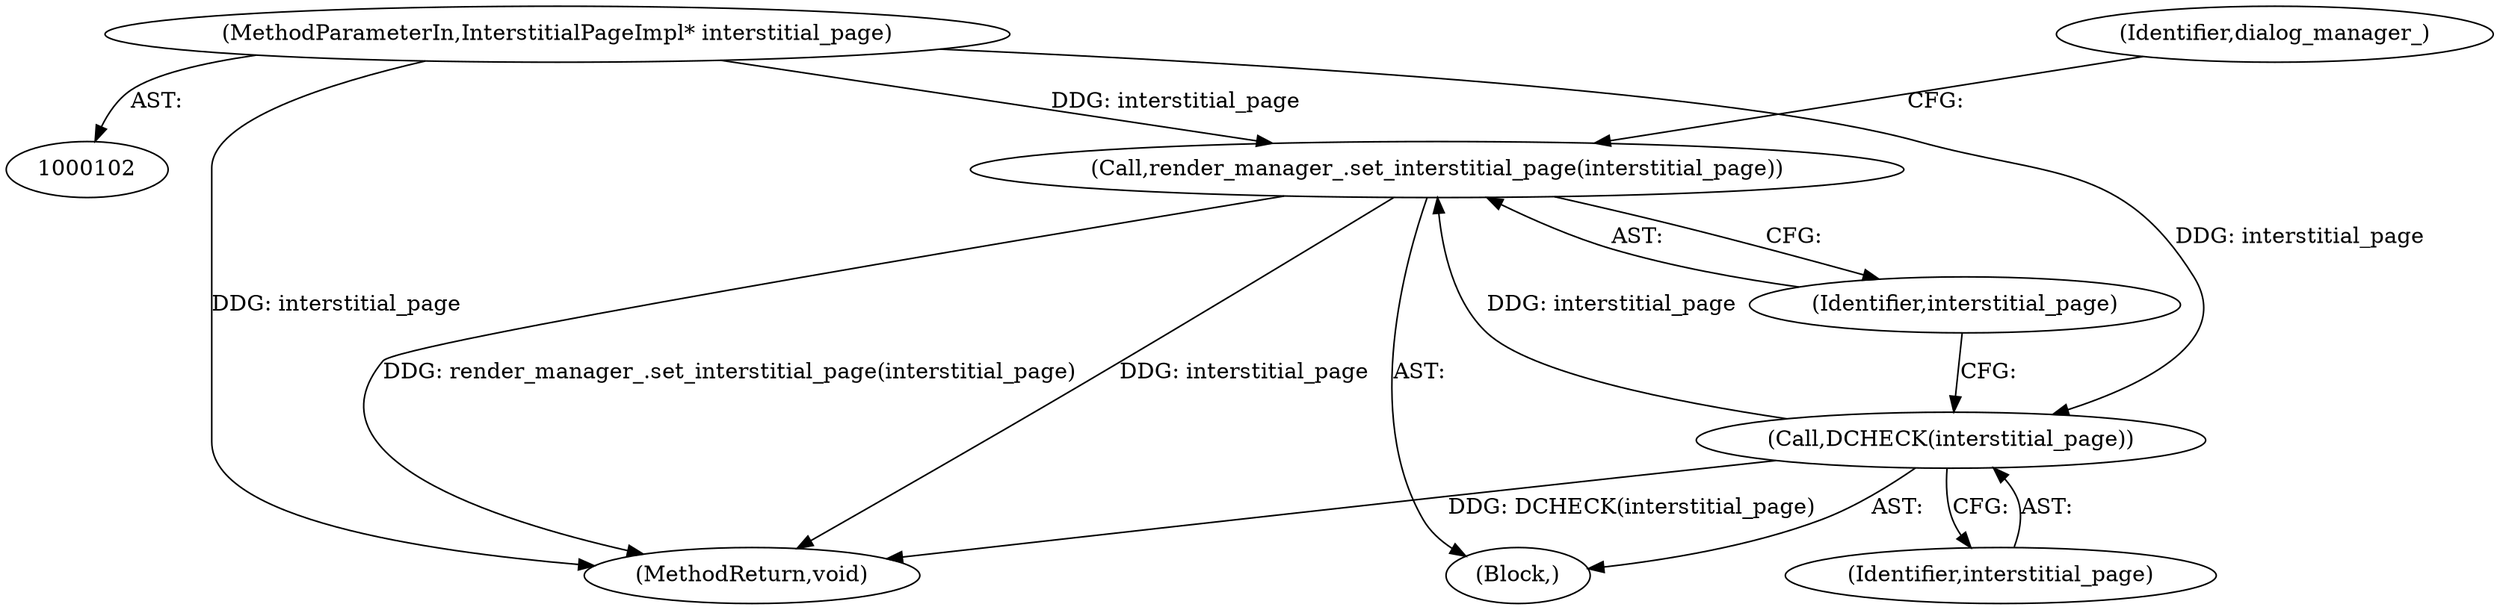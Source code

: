 digraph "0_Chrome_90fb08ed0146c9beacfd4dde98a20fc45419fff3@pointer" {
"1000107" [label="(Call,render_manager_.set_interstitial_page(interstitial_page))"];
"1000105" [label="(Call,DCHECK(interstitial_page))"];
"1000103" [label="(MethodParameterIn,InterstitialPageImpl* interstitial_page)"];
"1000107" [label="(Call,render_manager_.set_interstitial_page(interstitial_page))"];
"1000108" [label="(Identifier,interstitial_page)"];
"1000104" [label="(Block,)"];
"1000110" [label="(Identifier,dialog_manager_)"];
"1000103" [label="(MethodParameterIn,InterstitialPageImpl* interstitial_page)"];
"1000106" [label="(Identifier,interstitial_page)"];
"1000105" [label="(Call,DCHECK(interstitial_page))"];
"1000117" [label="(MethodReturn,void)"];
"1000107" -> "1000104"  [label="AST: "];
"1000107" -> "1000108"  [label="CFG: "];
"1000108" -> "1000107"  [label="AST: "];
"1000110" -> "1000107"  [label="CFG: "];
"1000107" -> "1000117"  [label="DDG: interstitial_page"];
"1000107" -> "1000117"  [label="DDG: render_manager_.set_interstitial_page(interstitial_page)"];
"1000105" -> "1000107"  [label="DDG: interstitial_page"];
"1000103" -> "1000107"  [label="DDG: interstitial_page"];
"1000105" -> "1000104"  [label="AST: "];
"1000105" -> "1000106"  [label="CFG: "];
"1000106" -> "1000105"  [label="AST: "];
"1000108" -> "1000105"  [label="CFG: "];
"1000105" -> "1000117"  [label="DDG: DCHECK(interstitial_page)"];
"1000103" -> "1000105"  [label="DDG: interstitial_page"];
"1000103" -> "1000102"  [label="AST: "];
"1000103" -> "1000117"  [label="DDG: interstitial_page"];
}
